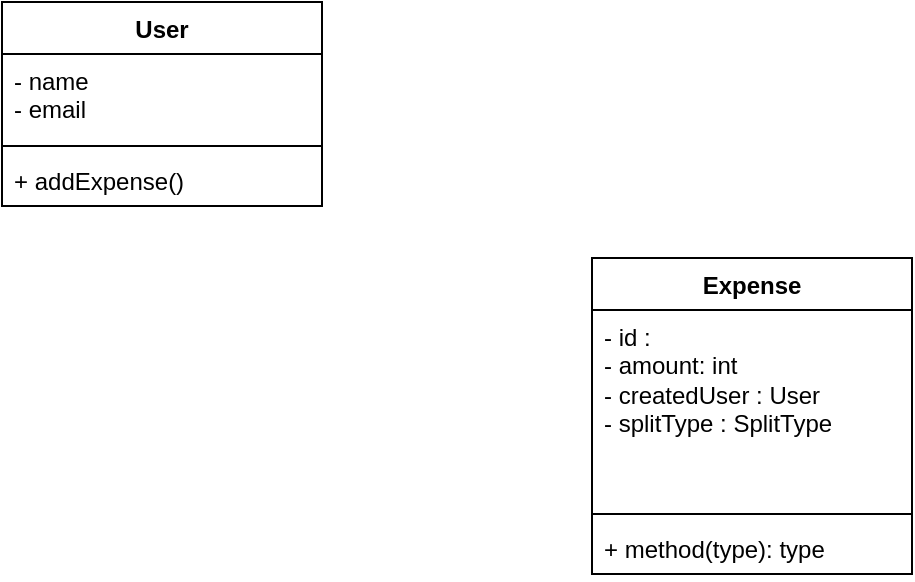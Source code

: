 <mxfile version="24.2.5" type="github">
  <diagram name="Page-1" id="aZr4m9NPkey3mv91WjwS">
    <mxGraphModel dx="1026" dy="573" grid="0" gridSize="10" guides="1" tooltips="1" connect="1" arrows="1" fold="1" page="1" pageScale="1" pageWidth="850" pageHeight="1100" math="0" shadow="0">
      <root>
        <mxCell id="0" />
        <mxCell id="1" parent="0" />
        <mxCell id="qcFqgntPR8Xz-AQYift8-40" value="User" style="swimlane;fontStyle=1;align=center;verticalAlign=top;childLayout=stackLayout;horizontal=1;startSize=26;horizontalStack=0;resizeParent=1;resizeParentMax=0;resizeLast=0;collapsible=1;marginBottom=0;whiteSpace=wrap;html=1;" parent="1" vertex="1">
          <mxGeometry x="49" y="125" width="160" height="102" as="geometry" />
        </mxCell>
        <mxCell id="qcFqgntPR8Xz-AQYift8-41" value="- name&lt;div&gt;- email&lt;/div&gt;" style="text;strokeColor=none;fillColor=none;align=left;verticalAlign=top;spacingLeft=4;spacingRight=4;overflow=hidden;rotatable=0;points=[[0,0.5],[1,0.5]];portConstraint=eastwest;whiteSpace=wrap;html=1;" parent="qcFqgntPR8Xz-AQYift8-40" vertex="1">
          <mxGeometry y="26" width="160" height="42" as="geometry" />
        </mxCell>
        <mxCell id="qcFqgntPR8Xz-AQYift8-42" value="" style="line;strokeWidth=1;fillColor=none;align=left;verticalAlign=middle;spacingTop=-1;spacingLeft=3;spacingRight=3;rotatable=0;labelPosition=right;points=[];portConstraint=eastwest;strokeColor=inherit;" parent="qcFqgntPR8Xz-AQYift8-40" vertex="1">
          <mxGeometry y="68" width="160" height="8" as="geometry" />
        </mxCell>
        <mxCell id="qcFqgntPR8Xz-AQYift8-43" value="+ addExpense()" style="text;strokeColor=none;fillColor=none;align=left;verticalAlign=top;spacingLeft=4;spacingRight=4;overflow=hidden;rotatable=0;points=[[0,0.5],[1,0.5]];portConstraint=eastwest;whiteSpace=wrap;html=1;" parent="qcFqgntPR8Xz-AQYift8-40" vertex="1">
          <mxGeometry y="76" width="160" height="26" as="geometry" />
        </mxCell>
        <mxCell id="qcFqgntPR8Xz-AQYift8-54" value="Expense" style="swimlane;fontStyle=1;align=center;verticalAlign=top;childLayout=stackLayout;horizontal=1;startSize=26;horizontalStack=0;resizeParent=1;resizeParentMax=0;resizeLast=0;collapsible=1;marginBottom=0;whiteSpace=wrap;html=1;" parent="1" vertex="1">
          <mxGeometry x="344" y="253" width="160" height="158" as="geometry" />
        </mxCell>
        <mxCell id="qcFqgntPR8Xz-AQYift8-55" value="- id :&amp;nbsp;&lt;div&gt;- amount: int&lt;div&gt;- createdUser : User&lt;/div&gt;&lt;/div&gt;&lt;div&gt;- splitType : SplitType&lt;/div&gt;" style="text;strokeColor=none;fillColor=none;align=left;verticalAlign=top;spacingLeft=4;spacingRight=4;overflow=hidden;rotatable=0;points=[[0,0.5],[1,0.5]];portConstraint=eastwest;whiteSpace=wrap;html=1;" parent="qcFqgntPR8Xz-AQYift8-54" vertex="1">
          <mxGeometry y="26" width="160" height="98" as="geometry" />
        </mxCell>
        <mxCell id="qcFqgntPR8Xz-AQYift8-56" value="" style="line;strokeWidth=1;fillColor=none;align=left;verticalAlign=middle;spacingTop=-1;spacingLeft=3;spacingRight=3;rotatable=0;labelPosition=right;points=[];portConstraint=eastwest;strokeColor=inherit;" parent="qcFqgntPR8Xz-AQYift8-54" vertex="1">
          <mxGeometry y="124" width="160" height="8" as="geometry" />
        </mxCell>
        <mxCell id="qcFqgntPR8Xz-AQYift8-57" value="+ method(type): type" style="text;strokeColor=none;fillColor=none;align=left;verticalAlign=top;spacingLeft=4;spacingRight=4;overflow=hidden;rotatable=0;points=[[0,0.5],[1,0.5]];portConstraint=eastwest;whiteSpace=wrap;html=1;" parent="qcFqgntPR8Xz-AQYift8-54" vertex="1">
          <mxGeometry y="132" width="160" height="26" as="geometry" />
        </mxCell>
      </root>
    </mxGraphModel>
  </diagram>
</mxfile>
